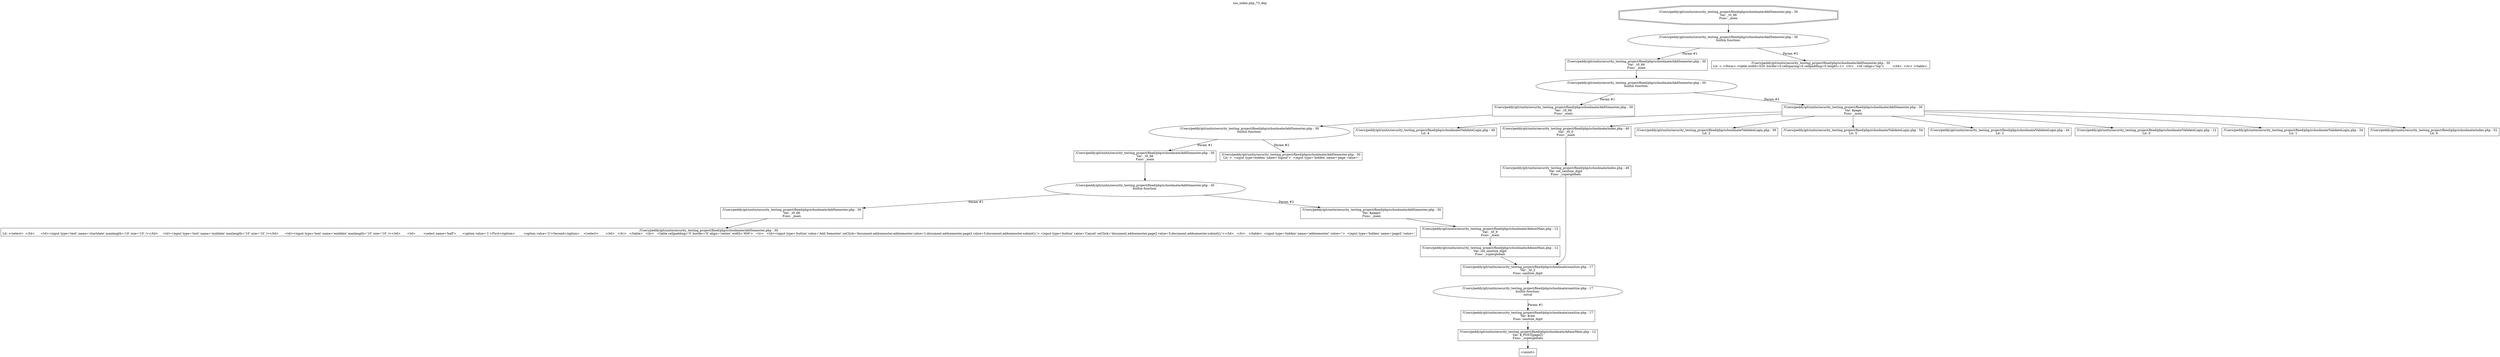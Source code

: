digraph cfg {
  label="xss_index.php_73_dep";
  labelloc=t;
  n1 [shape=doubleoctagon, label="/Users/peddy/git/unitn/security_testing_project/fixed/php/schoolmate/AddSemester.php : 30\nVar: _t0_66\nFunc: _main\n"];
  n2 [shape=ellipse, label="/Users/peddy/git/unitn/security_testing_project/fixed/php/schoolmate/AddSemester.php : 30\nbuiltin function:\n.\n"];
  n3 [shape=box, label="/Users/peddy/git/unitn/security_testing_project/fixed/php/schoolmate/AddSemester.php : 30\nVar: _t0_66\nFunc: _main\n"];
  n4 [shape=ellipse, label="/Users/peddy/git/unitn/security_testing_project/fixed/php/schoolmate/AddSemester.php : 30\nbuiltin function:\n.\n"];
  n5 [shape=box, label="/Users/peddy/git/unitn/security_testing_project/fixed/php/schoolmate/AddSemester.php : 30\nVar: _t0_66\nFunc: _main\n"];
  n6 [shape=ellipse, label="/Users/peddy/git/unitn/security_testing_project/fixed/php/schoolmate/AddSemester.php : 30\nbuiltin function:\n.\n"];
  n7 [shape=box, label="/Users/peddy/git/unitn/security_testing_project/fixed/php/schoolmate/AddSemester.php : 30\nVar: _t0_66\nFunc: _main\n"];
  n8 [shape=ellipse, label="/Users/peddy/git/unitn/security_testing_project/fixed/php/schoolmate/AddSemester.php : 30\nbuiltin function:\n.\n"];
  n9 [shape=box, label="/Users/peddy/git/unitn/security_testing_project/fixed/php/schoolmate/AddSemester.php : 30\nVar: _t0_66\nFunc: _main\n"];
  n10 [shape=box, label="/Users/peddy/git/unitn/security_testing_project/fixed/php/schoolmate/AddSemester.php : 30\nLit: </select>	</td>	<td><input type='text' name='startdate' maxlength='10' size='10' /></td>	<td><input type='text' name='middate' maxlength='10' size='10' /></td>	<td><input type='text' name='enddate' maxlength='10' size='10' /></td>	<td>	 <select name='half'>	  <option value='1'>First</option>	  <option value='2'>Second</option>	 </select>	</td>   </tr>   </table>   <br>   <table cellpadding='0' border='0' align='center' width='600'>   <tr>   <td><input type='button' value='Add Semester' onClick='document.addsemester.addsemester.value=1;document.addsemester.page2.value=5;document.addsemester.submit();'> <input type='button' value='Cancel' onClick='document.addsemester.page2.value=5;document.addsemester.submit();'></td>   </tr>   </table>  <input type='hidden' name='addsemester' value=''>  <input type='hidden' name='page2' value='\n"];
  n11 [shape=box, label="/Users/peddy/git/unitn/security_testing_project/fixed/php/schoolmate/AddSemester.php : 30\nVar: $page2\nFunc: _main\n"];
  n12 [shape=box, label="/Users/peddy/git/unitn/security_testing_project/fixed/php/schoolmate/AdminMain.php : 12\nVar: _t0_9\nFunc: _main\n"];
  n13 [shape=box, label="/Users/peddy/git/unitn/security_testing_project/fixed/php/schoolmate/AdminMain.php : 12\nVar: ret_sanitize_digit\nFunc: _superglobals\n"];
  n14 [shape=box, label="/Users/peddy/git/unitn/security_testing_project/fixed/php/schoolmate/sanitize.php : 17\nVar: _t0_2\nFunc: sanitize_digit\n"];
  n15 [shape=ellipse, label="/Users/peddy/git/unitn/security_testing_project/fixed/php/schoolmate/sanitize.php : 17\nbuiltin function:\nintval\n"];
  n16 [shape=box, label="/Users/peddy/git/unitn/security_testing_project/fixed/php/schoolmate/sanitize.php : 17\nVar: $raw\nFunc: sanitize_digit\n"];
  n17 [shape=box, label="/Users/peddy/git/unitn/security_testing_project/fixed/php/schoolmate/AdminMain.php : 12\nVar: $_POST[page2]\nFunc: _superglobals\n"];
  n18 [shape=box, label="<uninit>"];
  n19 [shape=box, label="/Users/peddy/git/unitn/security_testing_project/fixed/php/schoolmate/AddSemester.php : 30\nLit: >  <input type=hidden' name='logout'>  <input type='hidden' name='page' value='\n"];
  n20 [shape=box, label="/Users/peddy/git/unitn/security_testing_project/fixed/php/schoolmate/AddSemester.php : 30\nVar: $page\nFunc: _main\n"];
  n21 [shape=box, label="/Users/peddy/git/unitn/security_testing_project/fixed/php/schoolmate/ValidateLogin.php : 49\nLit: 4\n"];
  n22 [shape=box, label="/Users/peddy/git/unitn/security_testing_project/fixed/php/schoolmate/index.php : 40\nVar: _t0_0\nFunc: _main\n"];
  n23 [shape=box, label="/Users/peddy/git/unitn/security_testing_project/fixed/php/schoolmate/index.php : 40\nVar: ret_sanitize_digit\nFunc: _superglobals\n"];
  n24 [shape=box, label="/Users/peddy/git/unitn/security_testing_project/fixed/php/schoolmate/ValidateLogin.php : 39\nLit: 2\n"];
  n25 [shape=box, label="/Users/peddy/git/unitn/security_testing_project/fixed/php/schoolmate/ValidateLogin.php : 54\nLit: 5\n"];
  n26 [shape=box, label="/Users/peddy/git/unitn/security_testing_project/fixed/php/schoolmate/ValidateLogin.php : 44\nLit: 2\n"];
  n27 [shape=box, label="/Users/peddy/git/unitn/security_testing_project/fixed/php/schoolmate/ValidateLogin.php : 12\nLit: 0\n"];
  n28 [shape=box, label="/Users/peddy/git/unitn/security_testing_project/fixed/php/schoolmate/ValidateLogin.php : 34\nLit: 1\n"];
  n29 [shape=box, label="/Users/peddy/git/unitn/security_testing_project/fixed/php/schoolmate/index.php : 52\nLit: 0\n"];
  n30 [shape=box, label="/Users/peddy/git/unitn/security_testing_project/fixed/php/schoolmate/AddSemester.php : 30\nLit: > </form> <table width=520' border=0 cellspacing=0 cellpadding=0 height=1>  <tr>   <td valign='top'>	&nbsp;   </td>  </tr> </table> \n"];
  n1 -> n2;
  n3 -> n4;
  n5 -> n6;
  n7 -> n8;
  n9 -> n10;
  n8 -> n9[label="Param #1"];
  n8 -> n11[label="Param #2"];
  n14 -> n15;
  n17 -> n18;
  n16 -> n17;
  n15 -> n16[label="Param #1"];
  n13 -> n14;
  n12 -> n13;
  n11 -> n12;
  n6 -> n7[label="Param #1"];
  n6 -> n19[label="Param #2"];
  n4 -> n5[label="Param #1"];
  n4 -> n20[label="Param #2"];
  n20 -> n21;
  n20 -> n22;
  n20 -> n24;
  n20 -> n25;
  n20 -> n26;
  n20 -> n27;
  n20 -> n28;
  n20 -> n29;
  n23 -> n14;
  n22 -> n23;
  n2 -> n3[label="Param #1"];
  n2 -> n30[label="Param #2"];
}
